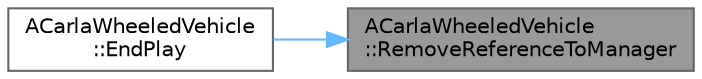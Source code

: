 digraph "ACarlaWheeledVehicle::RemoveReferenceToManager"
{
 // INTERACTIVE_SVG=YES
 // LATEX_PDF_SIZE
  bgcolor="transparent";
  edge [fontname=Helvetica,fontsize=10,labelfontname=Helvetica,labelfontsize=10];
  node [fontname=Helvetica,fontsize=10,shape=box,height=0.2,width=0.4];
  rankdir="RL";
  Node1 [id="Node000001",label="ACarlaWheeledVehicle\l::RemoveReferenceToManager",height=0.2,width=0.4,color="gray40", fillcolor="grey60", style="filled", fontcolor="black",tooltip=" "];
  Node1 -> Node2 [id="edge1_Node000001_Node000002",dir="back",color="steelblue1",style="solid",tooltip=" "];
  Node2 [id="Node000002",label="ACarlaWheeledVehicle\l::EndPlay",height=0.2,width=0.4,color="grey40", fillcolor="white", style="filled",URL="$d5/d70/classACarlaWheeledVehicle.html#acd4209758339b372590f4fe5b8f710f2",tooltip=" "];
}
